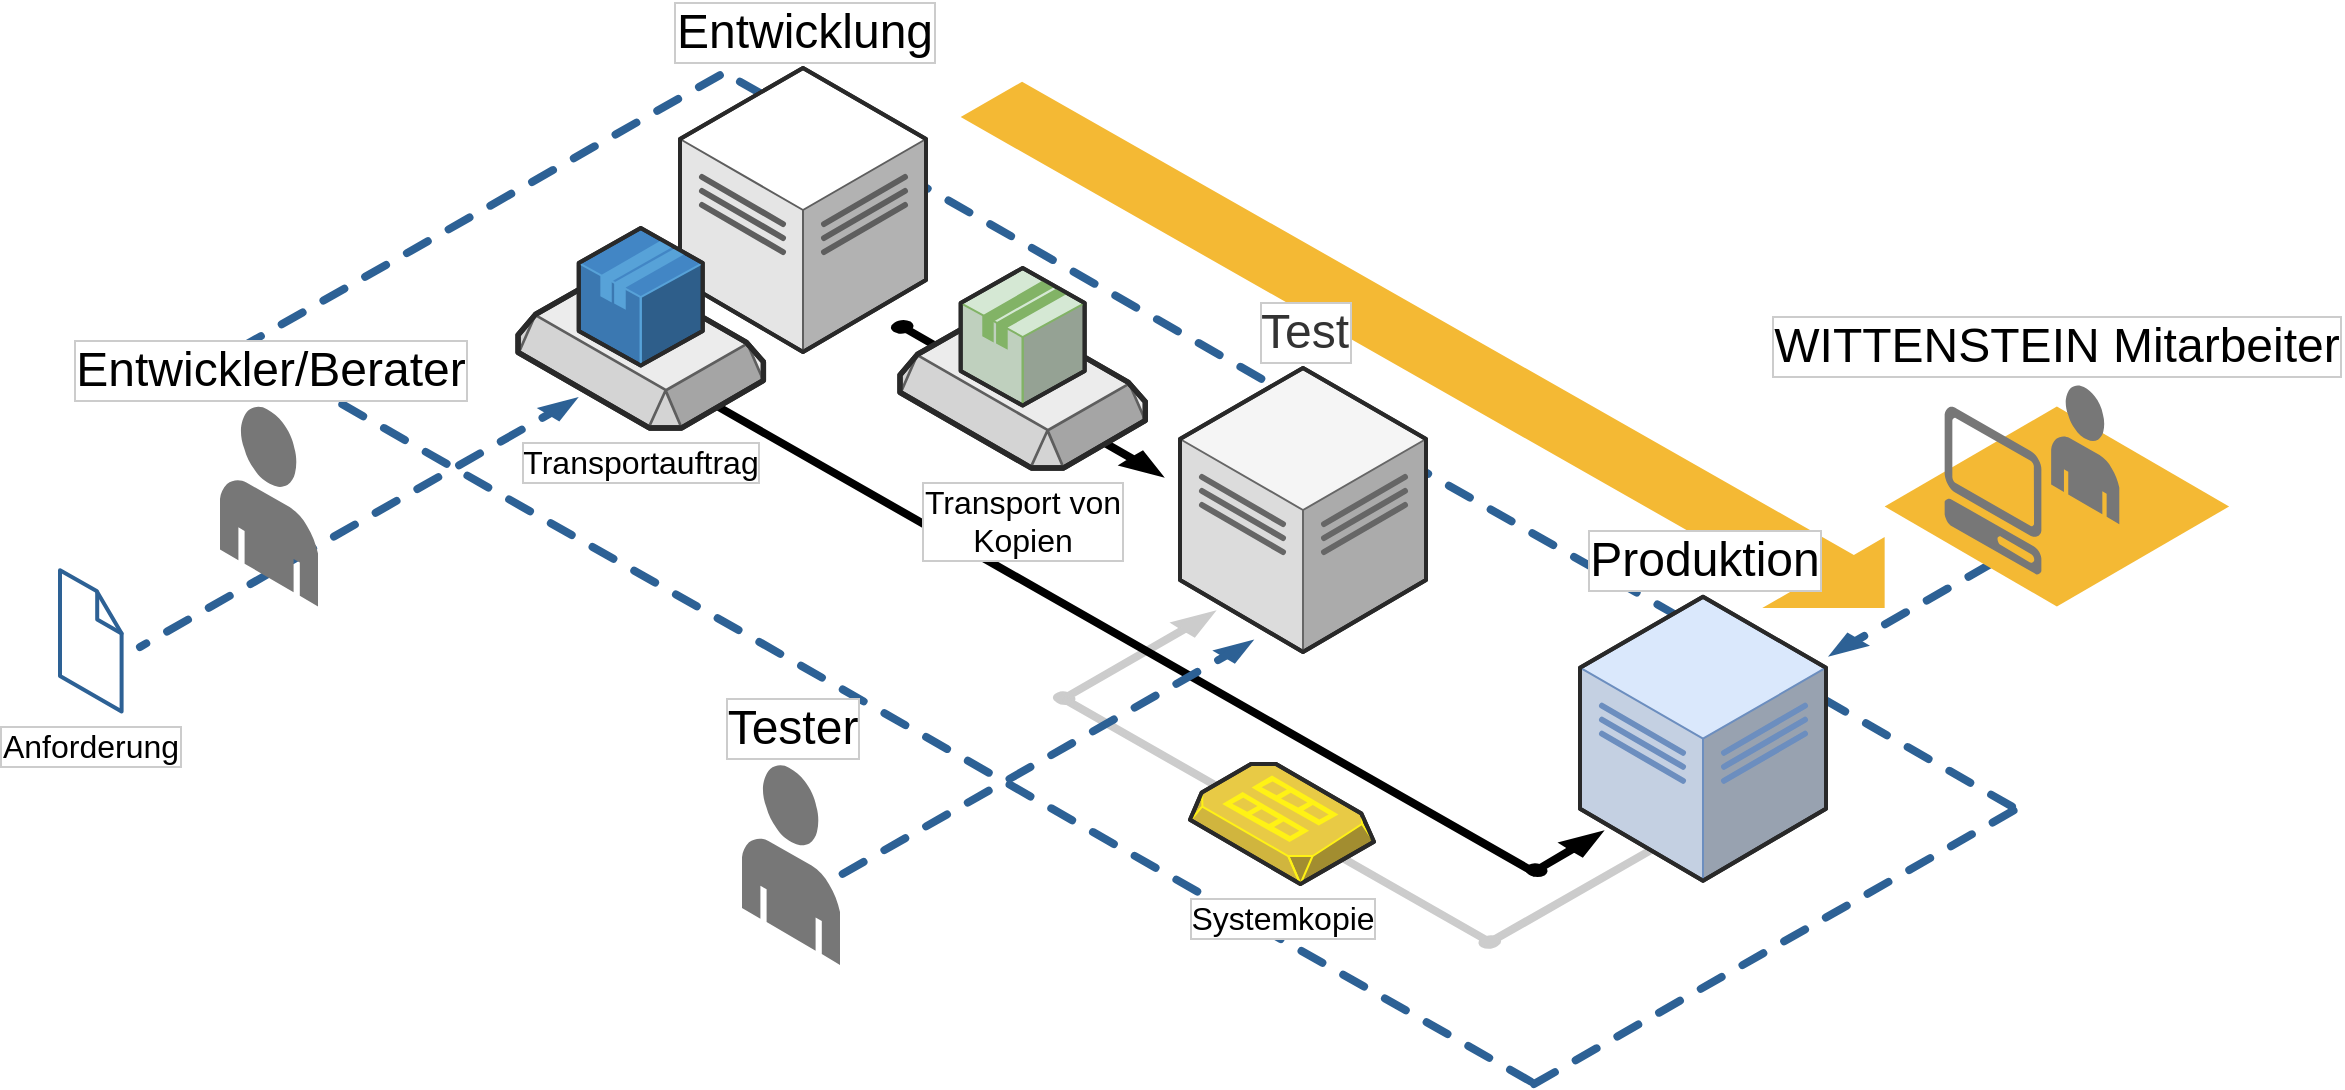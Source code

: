 <mxfile version="13.6.8" type="device"><diagram name="Page-1" id="aaaa8250-4180-3840-79b5-4cada1eebb92"><mxGraphModel dx="2000" dy="1191" grid="1" gridSize="10" guides="1" tooltips="1" connect="1" arrows="1" fold="1" page="1" pageScale="1" pageWidth="850" pageHeight="1100" background="#ffffff" math="0" shadow="0"><root><mxCell id="0"/><mxCell id="1" parent="0"/><mxCell id="BE8VK8x8sHhzPM66Iwgw-20" value="" style="verticalLabelPosition=bottom;html=1;verticalAlign=top;strokeWidth=1;align=center;outlineConnect=0;dashed=0;outlineConnect=0;shape=mxgraph.aws3d.dashedEdge;fillColor=#000000;aspect=fixed;labelBackgroundColor=#ffffff;fontSize=16;fontColor=#000000;flipV=1;flipH=1;" vertex="1" parent="1"><mxGeometry x="1354" y="773" width="90.21" height="51.39" as="geometry"/></mxCell><mxCell id="d5ac148becb70bc-9" value="" style="verticalLabelPosition=bottom;html=1;verticalAlign=top;strokeWidth=1;dashed=0;shape=mxgraph.aws3d.dashedArrowlessEdge;aspect=fixed;rounded=1;shadow=0;comic=0;fontFamily=Verdana;fontSize=12" parent="1" vertex="1"><mxGeometry x="569.46" y="674.4" width="640.54" height="365" as="geometry"/></mxCell><mxCell id="BE8VK8x8sHhzPM66Iwgw-10" value="" style="verticalLabelPosition=bottom;html=1;verticalAlign=top;strokeWidth=1;align=center;outlineConnect=0;dashed=0;outlineConnect=0;shape=mxgraph.aws3d.arrowNE;aspect=fixed;labelBackgroundColor=#ffffff;fontSize=16;fontColor=#000000;fillColor=#CCCCCC;strokeColor=#CCCCCC;" vertex="1" parent="1"><mxGeometry x="967" y="802" width="80" height="45.7" as="geometry"/></mxCell><mxCell id="BE8VK8x8sHhzPM66Iwgw-8" value="" style="verticalLabelPosition=bottom;html=1;verticalAlign=top;strokeWidth=1;align=center;outlineConnect=0;dashed=0;outlineConnect=0;shape=mxgraph.aws3d.arrowlessNE;aspect=fixed;labelBackgroundColor=#ffffff;fontSize=16;fontColor=#000000;flipV=1;flipH=1;strokeColor=#CCCCCC;fillColor=#CCCCCC;" vertex="1" parent="1"><mxGeometry x="1185" y="902" width="114.27" height="65.09" as="geometry"/></mxCell><mxCell id="BE8VK8x8sHhzPM66Iwgw-7" value="" style="verticalLabelPosition=bottom;html=1;verticalAlign=top;strokeWidth=1;align=center;outlineConnect=0;dashed=0;outlineConnect=0;shape=mxgraph.aws3d.arrowlessNE;fillColor=#000000;aspect=fixed;labelBackgroundColor=#ffffff;fontSize=16;fontColor=#000000;flipV=1;" vertex="1" parent="1"><mxGeometry x="790" y="694.52" width="420" height="239.24" as="geometry"/></mxCell><mxCell id="BE8VK8x8sHhzPM66Iwgw-6" value="" style="verticalLabelPosition=bottom;html=1;verticalAlign=top;strokeWidth=1;align=center;outlineConnect=0;dashed=0;outlineConnect=0;shape=mxgraph.aws3d.arrowSE;fillColor=#000000;aspect=fixed;labelBackgroundColor=#ffffff;fontSize=16;fontColor=#000000;flipV=1;" vertex="1" parent="1"><mxGeometry x="1203" y="912" width="38" height="21.71" as="geometry"/></mxCell><mxCell id="BE8VK8x8sHhzPM66Iwgw-4" value="" style="verticalLabelPosition=bottom;html=1;verticalAlign=top;strokeWidth=1;align=center;outlineConnect=0;dashed=0;outlineConnect=0;shape=mxgraph.aws3d.arrowNE;fillColor=#000000;aspect=fixed;flipV=1;" vertex="1" parent="1"><mxGeometry x="886" y="656.8" width="135.09" height="77.2" as="geometry"/></mxCell><mxCell id="Gq_dGGM2hQnPNESfChIM-11" value="WITTENSTEIN Mitarbeiter" style="verticalLabelPosition=top;html=1;verticalAlign=bottom;strokeWidth=1;align=center;outlineConnect=0;dashed=0;outlineConnect=0;shape=mxgraph.aws3d.spot;aspect=fixed;labelBackgroundColor=#ffffff;fontFamily=Helvetica;fontSize=24;strokeColor=#82b366;fillColor=#00FF00;labelBorderColor=#CCCCCC;labelPosition=center;spacing=14;" parent="1" vertex="1"><mxGeometry x="1382.33" y="699.26" width="172.22" height="100" as="geometry"/></mxCell><mxCell id="d5ac148becb70bc-8" value="" style="verticalLabelPosition=bottom;html=1;verticalAlign=top;strokeWidth=1;dashed=0;shape=mxgraph.aws3d.dashedArrowlessEdge;aspect=fixed;rounded=1;shadow=0;comic=0;fontFamily=Verdana;fontSize=12" parent="1" vertex="1"><mxGeometry x="810" y="536.84" width="637.32" height="363.16" as="geometry"/></mxCell><mxCell id="d5ac148becb70bc-10" value="" style="verticalLabelPosition=bottom;html=1;verticalAlign=top;strokeWidth=1;dashed=0;shape=mxgraph.aws3d.dashedArrowlessEdge;fillColor=#d5e8d4;aspect=fixed;rounded=1;shadow=0;comic=0;fontFamily=Verdana;fontSize=12;flipV=1;strokeColor=#82b366;" parent="1" vertex="1"><mxGeometry x="560" y="529" width="248" height="141" as="geometry"/></mxCell><mxCell id="d5ac148becb70bc-12" value="" style="verticalLabelPosition=bottom;html=1;verticalAlign=top;strokeWidth=1;dashed=0;shape=mxgraph.aws3d.dashedArrowlessEdge;aspect=fixed;rounded=1;shadow=0;comic=0;fontFamily=Verdana;fontSize=12;flipV=1;" parent="1" vertex="1"><mxGeometry x="1207" y="896" width="249" height="142" as="geometry"/></mxCell><mxCell id="Gq_dGGM2hQnPNESfChIM-1" value="Entwicklung" style="verticalLabelPosition=top;html=1;verticalAlign=bottom;strokeWidth=1;align=center;outlineConnect=0;dashed=0;outlineConnect=0;shape=mxgraph.aws3d.dataCenter;strokeColor=#5E5E5E;aspect=fixed;fontSize=24;labelBackgroundColor=#ffffff;labelPosition=center;labelBorderColor=#CCCCCC;" parent="1" vertex="1"><mxGeometry x="780" y="530" width="123" height="142" as="geometry"/></mxCell><mxCell id="Gq_dGGM2hQnPNESfChIM-6" value="" style="verticalLabelPosition=bottom;html=1;verticalAlign=top;strokeWidth=1;align=center;outlineConnect=0;dashed=0;outlineConnect=0;shape=mxgraph.aws3d.end_user;strokeColor=none;fillColor=#777777;aspect=fixed;labelBackgroundColor=none;fontFamily=Helvetica;fontSize=24;" parent="1" vertex="1"><mxGeometry x="1465.58" y="688.26" width="34.07" height="69.86" as="geometry"/></mxCell><mxCell id="Gq_dGGM2hQnPNESfChIM-14" value="Tester" style="verticalLabelPosition=top;html=1;verticalAlign=bottom;strokeWidth=1;align=center;outlineConnect=0;dashed=0;outlineConnect=0;shape=mxgraph.aws3d.end_user;strokeColor=none;fillColor=#777777;aspect=fixed;labelBackgroundColor=#ffffff;fontFamily=Helvetica;fontSize=24;labelPosition=center;labelBorderColor=#CCCCCC;" parent="1" vertex="1"><mxGeometry x="811" y="878" width="49" height="100.46" as="geometry"/></mxCell><mxCell id="Gq_dGGM2hQnPNESfChIM-24" value="Transport von &lt;br style=&quot;font-size: 16px;&quot;&gt;Kopien" style="verticalLabelPosition=bottom;html=1;verticalAlign=top;strokeWidth=1;align=center;outlineConnect=0;dashed=0;outlineConnect=0;shape=mxgraph.aws3d.ebs;fillColor=#ECECEC;strokeColor=#5E5E5E;aspect=fixed;labelBackgroundColor=#ffffff;fontFamily=Helvetica;fontSize=16;labelPosition=center;labelBorderColor=#CCCCCC;spacingBottom=11;" parent="1" vertex="1"><mxGeometry x="890" y="650" width="122.67" height="80" as="geometry"/></mxCell><mxCell id="Gq_dGGM2hQnPNESfChIM-23" value="" style="verticalLabelPosition=bottom;html=1;verticalAlign=top;strokeWidth=1;align=center;outlineConnect=0;dashed=0;outlineConnect=0;shape=mxgraph.aws3d.application;fillColor=#d5e8d4;strokeColor=#82b366;aspect=fixed;labelBackgroundColor=#ffffff;fontFamily=Helvetica;fontSize=24;" parent="1" vertex="1"><mxGeometry x="920.34" y="630" width="62" height="68.8" as="geometry"/></mxCell><mxCell id="Gq_dGGM2hQnPNESfChIM-27" value="" style="verticalLabelPosition=bottom;html=1;verticalAlign=top;strokeWidth=1;align=center;outlineConnect=0;dashed=0;outlineConnect=0;shape=mxgraph.aws3d.client;aspect=fixed;strokeColor=none;fillColor=#777777;labelBackgroundColor=#ffffff;fontFamily=Helvetica;fontSize=24;" parent="1" vertex="1"><mxGeometry x="1412.33" y="699.26" width="48.46" height="84" as="geometry"/></mxCell><mxCell id="BE8VK8x8sHhzPM66Iwgw-1" value="" style="verticalLabelPosition=bottom;html=1;verticalAlign=top;strokeWidth=1;align=center;outlineConnect=0;dashed=0;outlineConnect=0;shape=mxgraph.aws3d.flatEdge;fillColor=#000000;aspect=fixed;flipV=1;" vertex="1" parent="1"><mxGeometry x="920.34" y="536.84" width="461.99" height="263.16" as="geometry"/></mxCell><mxCell id="BE8VK8x8sHhzPM66Iwgw-2" value="Transportauftrag" style="verticalLabelPosition=bottom;html=1;verticalAlign=top;strokeWidth=1;align=center;outlineConnect=0;dashed=0;outlineConnect=0;shape=mxgraph.aws3d.ebs;fillColor=#ECECEC;strokeColor=#5E5E5E;aspect=fixed;labelBackgroundColor=#ffffff;fontFamily=Helvetica;fontSize=16;labelPosition=center;labelBorderColor=#CCCCCC;spacingBottom=11;" vertex="1" parent="1"><mxGeometry x="699.03" y="630" width="122.67" height="80" as="geometry"/></mxCell><mxCell id="BE8VK8x8sHhzPM66Iwgw-3" value="" style="verticalLabelPosition=bottom;html=1;verticalAlign=top;strokeWidth=1;align=center;outlineConnect=0;dashed=0;outlineConnect=0;shape=mxgraph.aws3d.application;fillColor=#4286c5;strokeColor=#57A2D8;aspect=fixed;labelBackgroundColor=#ffffff;fontFamily=Helvetica;fontSize=24;" vertex="1" parent="1"><mxGeometry x="729.37" y="610" width="62" height="68.8" as="geometry"/></mxCell><mxCell id="1a8abee3a6cfdf20-22" value="Test" style="verticalLabelPosition=top;html=1;verticalAlign=bottom;strokeWidth=1;dashed=0;shape=mxgraph.aws3d.dataCenter;aspect=fixed;rounded=1;shadow=0;comic=0;fontSize=24;fontFamily=Helvetica;labelPosition=center;align=center;fillColor=#f5f5f5;strokeColor=#666666;fontColor=#333333;labelBackgroundColor=#ffffff;labelBorderColor=#CCCCCC;" parent="1" vertex="1"><mxGeometry x="1030" y="680" width="123" height="142" as="geometry"/></mxCell><mxCell id="Gq_dGGM2hQnPNESfChIM-4" value="Produktion" style="verticalLabelPosition=top;html=1;verticalAlign=bottom;strokeWidth=1;dashed=0;shape=mxgraph.aws3d.dataCenter;fillColor=#dae8fc;strokeColor=#6c8ebf;aspect=fixed;rounded=1;shadow=0;comic=0;fontSize=24;labelPosition=center;align=center;labelBackgroundColor=#ffffff;labelBorderColor=#CCCCCC;spacingTop=0;spacing=2;" parent="1" vertex="1"><mxGeometry x="1230" y="794.37" width="123" height="142" as="geometry"/></mxCell><mxCell id="BE8VK8x8sHhzPM66Iwgw-9" value="" style="verticalLabelPosition=bottom;html=1;verticalAlign=top;strokeWidth=1;align=center;outlineConnect=0;dashed=0;outlineConnect=0;shape=mxgraph.aws3d.arrowlessNE;aspect=fixed;labelBackgroundColor=#ffffff;fontSize=16;fontColor=#000000;flipV=0;flipH=1;fillColor=#CCCCCC;strokeColor=#CCCCCC;" vertex="1" parent="1"><mxGeometry x="970" y="844.3" width="220" height="125.32" as="geometry"/></mxCell><mxCell id="BE8VK8x8sHhzPM66Iwgw-12" value="Systemkopie" style="verticalLabelPosition=bottom;html=1;verticalAlign=top;strokeWidth=1;align=center;outlineConnect=0;dashed=0;outlineConnect=0;shape=mxgraph.aws3d.ami;aspect=fixed;fillColor=#E8CA45;strokeColor=#FFF215;labelBackgroundColor=#ffffff;fontSize=16;fontColor=#000000;flipV=0;flipH=1;labelBorderColor=#CCCCCC;" vertex="1" parent="1"><mxGeometry x="1035" y="878" width="92" height="60" as="geometry"/></mxCell><mxCell id="BE8VK8x8sHhzPM66Iwgw-14" value="Anforderung" style="verticalLabelPosition=bottom;html=1;verticalAlign=top;strokeWidth=1;align=center;outlineConnect=0;dashed=0;outlineConnect=0;shape=mxgraph.aws3d.file;aspect=fixed;strokeColor=#2d6195;fillColor=#ffffff;labelBackgroundColor=#ffffff;fontSize=16;fontColor=#000000;labelBorderColor=#CCCCCC;" vertex="1" parent="1"><mxGeometry x="470" y="781.1" width="30.8" height="70.6" as="geometry"/></mxCell><mxCell id="BE8VK8x8sHhzPM66Iwgw-18" value="" style="verticalLabelPosition=bottom;html=1;verticalAlign=top;strokeWidth=1;align=center;outlineConnect=0;dashed=0;outlineConnect=0;shape=mxgraph.aws3d.dashedEdge;fillColor=#000000;aspect=fixed;labelBackgroundColor=#ffffff;fontSize=16;fontColor=#000000;" vertex="1" parent="1"><mxGeometry x="510" y="694.52" width="219.37" height="124.96" as="geometry"/></mxCell><mxCell id="Gq_dGGM2hQnPNESfChIM-2" value="Entwickler/Berater" style="verticalLabelPosition=top;html=1;verticalAlign=bottom;strokeWidth=1;align=center;outlineConnect=0;dashed=0;outlineConnect=0;shape=mxgraph.aws3d.end_user;strokeColor=none;fillColor=#777777;aspect=fixed;fontSize=24;labelPosition=center;labelBackgroundColor=#ffffff;labelBorderColor=#CCCCCC;" parent="1" vertex="1"><mxGeometry x="550" y="698.8" width="49" height="100.46" as="geometry"/></mxCell><mxCell id="BE8VK8x8sHhzPM66Iwgw-19" value="" style="verticalLabelPosition=bottom;html=1;verticalAlign=top;strokeWidth=1;align=center;outlineConnect=0;dashed=0;outlineConnect=0;shape=mxgraph.aws3d.dashedEdge;fillColor=#000000;aspect=fixed;labelBackgroundColor=#ffffff;fontSize=16;fontColor=#000000;" vertex="1" parent="1"><mxGeometry x="860" y="815.71" width="207.15" height="118" as="geometry"/></mxCell></root></mxGraphModel></diagram></mxfile>